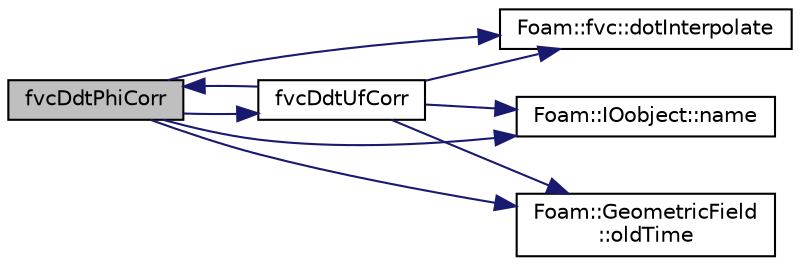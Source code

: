 digraph "fvcDdtPhiCorr"
{
  bgcolor="transparent";
  edge [fontname="Helvetica",fontsize="10",labelfontname="Helvetica",labelfontsize="10"];
  node [fontname="Helvetica",fontsize="10",shape=record];
  rankdir="LR";
  Node131 [label="fvcDdtPhiCorr",height=0.2,width=0.4,color="black", fillcolor="grey75", style="filled", fontcolor="black"];
  Node131 -> Node132 [color="midnightblue",fontsize="10",style="solid",fontname="Helvetica"];
  Node132 [label="Foam::fvc::dotInterpolate",height=0.2,width=0.4,color="black",URL="$a21861.html#a7a1e652d9529ab4d174f463747fe10b0",tooltip="Interpolate field onto faces. "];
  Node131 -> Node133 [color="midnightblue",fontsize="10",style="solid",fontname="Helvetica"];
  Node133 [label="fvcDdtUfCorr",height=0.2,width=0.4,color="black",URL="$a23305.html#aecbc9f6b271c53137bafd88d71cca898"];
  Node133 -> Node132 [color="midnightblue",fontsize="10",style="solid",fontname="Helvetica"];
  Node133 -> Node131 [color="midnightblue",fontsize="10",style="solid",fontname="Helvetica"];
  Node133 -> Node134 [color="midnightblue",fontsize="10",style="solid",fontname="Helvetica"];
  Node134 [label="Foam::IOobject::name",height=0.2,width=0.4,color="black",URL="$a27249.html#acc80e00a8ac919288fb55bd14cc88bf6",tooltip="Return name. "];
  Node133 -> Node135 [color="midnightblue",fontsize="10",style="solid",fontname="Helvetica"];
  Node135 [label="Foam::GeometricField\l::oldTime",height=0.2,width=0.4,color="black",URL="$a23249.html#a2f51be6de19012555f923b0902d64135",tooltip="Return old time field. "];
  Node131 -> Node134 [color="midnightblue",fontsize="10",style="solid",fontname="Helvetica"];
  Node131 -> Node135 [color="midnightblue",fontsize="10",style="solid",fontname="Helvetica"];
}
